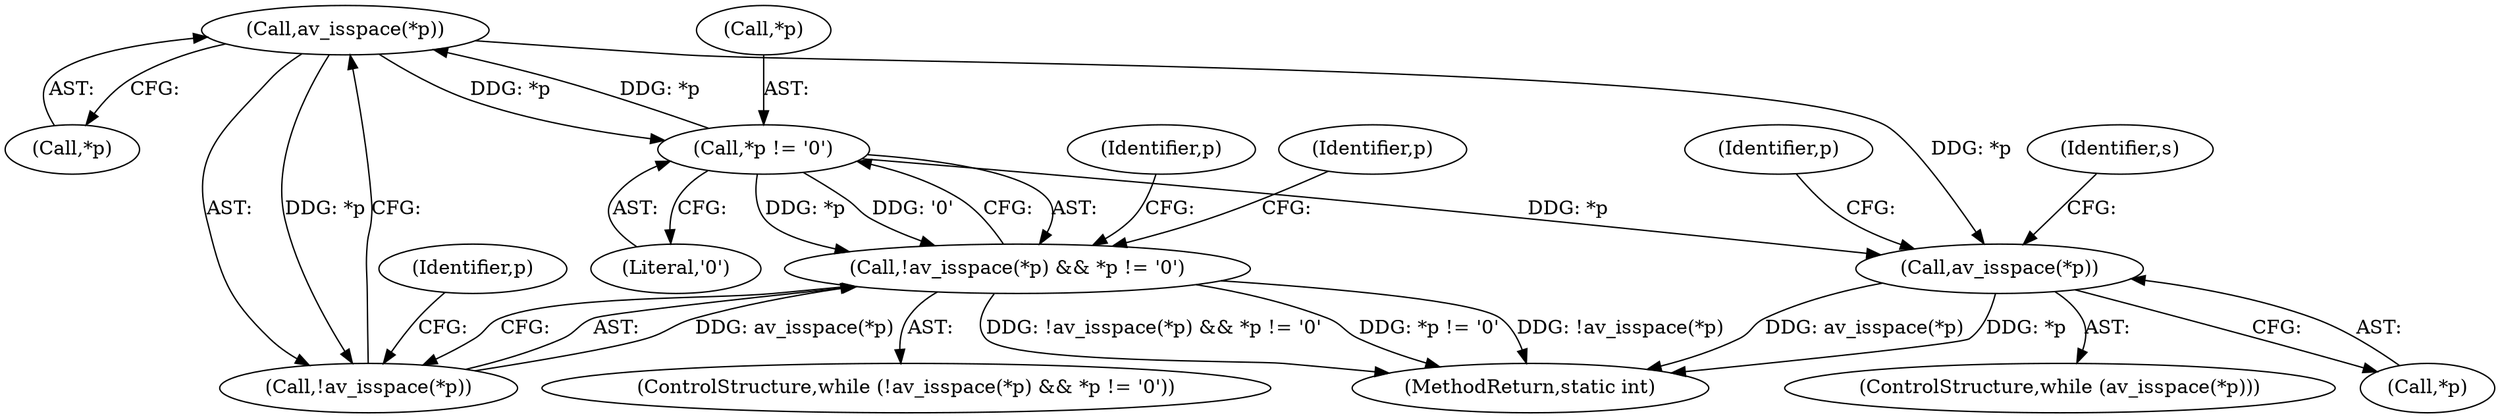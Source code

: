 digraph "0_FFmpeg_2a05c8f813de6f2278827734bf8102291e7484aa_7@pointer" {
"1000325" [label="(Call,av_isspace(*p))"];
"1000328" [label="(Call,*p != '\0')"];
"1000325" [label="(Call,av_isspace(*p))"];
"1000324" [label="(Call,!av_isspace(*p))"];
"1000323" [label="(Call,!av_isspace(*p) && *p != '\0')"];
"1000335" [label="(Call,av_isspace(*p))"];
"1000328" [label="(Call,*p != '\0')"];
"1000337" [label="(Identifier,p)"];
"1000334" [label="(ControlStructure,while (av_isspace(*p)))"];
"1000336" [label="(Call,*p)"];
"1000322" [label="(ControlStructure,while (!av_isspace(*p) && *p != '\0'))"];
"1000339" [label="(Identifier,p)"];
"1000342" [label="(Identifier,s)"];
"1000684" [label="(MethodReturn,static int)"];
"1000326" [label="(Call,*p)"];
"1000324" [label="(Call,!av_isspace(*p))"];
"1000335" [label="(Call,av_isspace(*p))"];
"1000323" [label="(Call,!av_isspace(*p) && *p != '\0')"];
"1000330" [label="(Identifier,p)"];
"1000333" [label="(Identifier,p)"];
"1000329" [label="(Call,*p)"];
"1000331" [label="(Literal,'\0')"];
"1000325" [label="(Call,av_isspace(*p))"];
"1000325" -> "1000324"  [label="AST: "];
"1000325" -> "1000326"  [label="CFG: "];
"1000326" -> "1000325"  [label="AST: "];
"1000324" -> "1000325"  [label="CFG: "];
"1000325" -> "1000324"  [label="DDG: *p"];
"1000328" -> "1000325"  [label="DDG: *p"];
"1000325" -> "1000328"  [label="DDG: *p"];
"1000325" -> "1000335"  [label="DDG: *p"];
"1000328" -> "1000323"  [label="AST: "];
"1000328" -> "1000331"  [label="CFG: "];
"1000329" -> "1000328"  [label="AST: "];
"1000331" -> "1000328"  [label="AST: "];
"1000323" -> "1000328"  [label="CFG: "];
"1000328" -> "1000323"  [label="DDG: *p"];
"1000328" -> "1000323"  [label="DDG: '\0'"];
"1000328" -> "1000335"  [label="DDG: *p"];
"1000324" -> "1000323"  [label="AST: "];
"1000330" -> "1000324"  [label="CFG: "];
"1000323" -> "1000324"  [label="CFG: "];
"1000324" -> "1000323"  [label="DDG: av_isspace(*p)"];
"1000323" -> "1000322"  [label="AST: "];
"1000333" -> "1000323"  [label="CFG: "];
"1000337" -> "1000323"  [label="CFG: "];
"1000323" -> "1000684"  [label="DDG: *p != '\0'"];
"1000323" -> "1000684"  [label="DDG: !av_isspace(*p)"];
"1000323" -> "1000684"  [label="DDG: !av_isspace(*p) && *p != '\0'"];
"1000335" -> "1000334"  [label="AST: "];
"1000335" -> "1000336"  [label="CFG: "];
"1000336" -> "1000335"  [label="AST: "];
"1000339" -> "1000335"  [label="CFG: "];
"1000342" -> "1000335"  [label="CFG: "];
"1000335" -> "1000684"  [label="DDG: *p"];
"1000335" -> "1000684"  [label="DDG: av_isspace(*p)"];
}
